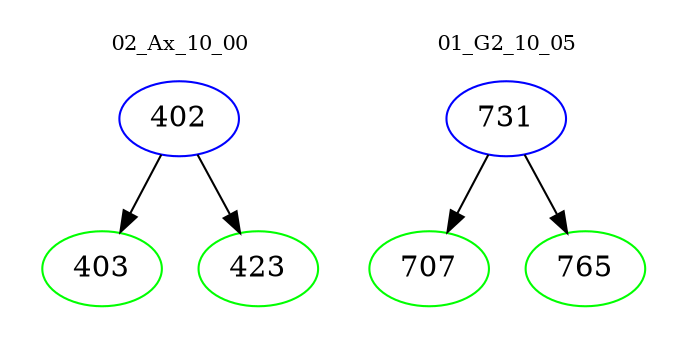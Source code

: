 digraph{
subgraph cluster_0 {
color = white
label = "02_Ax_10_00";
fontsize=10;
T0_402 [label="402", color="blue"]
T0_402 -> T0_403 [color="black"]
T0_403 [label="403", color="green"]
T0_402 -> T0_423 [color="black"]
T0_423 [label="423", color="green"]
}
subgraph cluster_1 {
color = white
label = "01_G2_10_05";
fontsize=10;
T1_731 [label="731", color="blue"]
T1_731 -> T1_707 [color="black"]
T1_707 [label="707", color="green"]
T1_731 -> T1_765 [color="black"]
T1_765 [label="765", color="green"]
}
}

